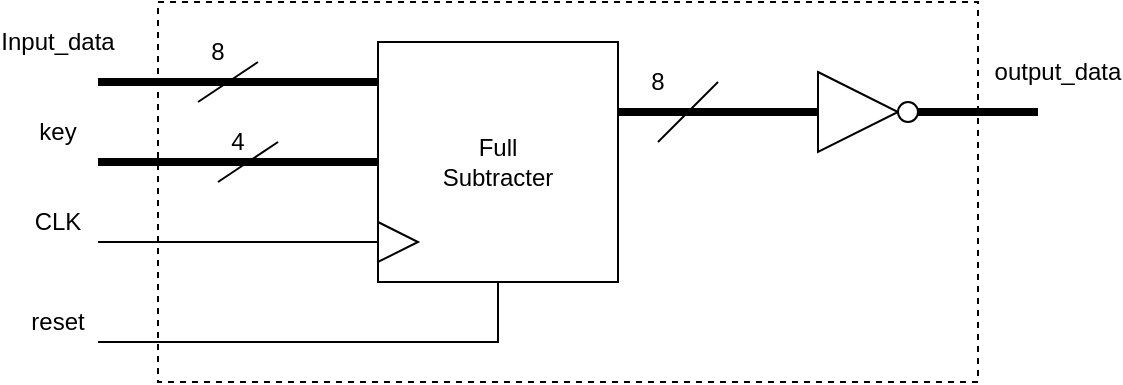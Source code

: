 <mxfile version="13.9.9" type="device"><diagram id="OuwY3hxhZIvYXkZpgvrR" name="Page-1"><mxGraphModel dx="768" dy="482" grid="1" gridSize="10" guides="1" tooltips="1" connect="1" arrows="1" fold="1" page="1" pageScale="1" pageWidth="850" pageHeight="1100" math="0" shadow="0"><root><mxCell id="0"/><mxCell id="1" parent="0"/><mxCell id="4ofkvxg5ysgsfTVG_jUP-27" value="" style="rounded=0;whiteSpace=wrap;html=1;fillColor=none;dashed=1;" vertex="1" parent="1"><mxGeometry x="140" y="140" width="410" height="190" as="geometry"/></mxCell><mxCell id="4ofkvxg5ysgsfTVG_jUP-1" value="Full&lt;br&gt;Subtracter" style="whiteSpace=wrap;html=1;aspect=fixed;" vertex="1" parent="1"><mxGeometry x="250" y="160" width="120" height="120" as="geometry"/></mxCell><mxCell id="4ofkvxg5ysgsfTVG_jUP-2" value="" style="line;strokeWidth=4;html=1;perimeter=backbonePerimeter;points=[];outlineConnect=0;" vertex="1" parent="1"><mxGeometry x="370" y="190" width="100" height="10" as="geometry"/></mxCell><mxCell id="4ofkvxg5ysgsfTVG_jUP-3" value="" style="triangle;whiteSpace=wrap;html=1;" vertex="1" parent="1"><mxGeometry x="470" y="175" width="40" height="40" as="geometry"/></mxCell><mxCell id="4ofkvxg5ysgsfTVG_jUP-4" value="" style="ellipse;whiteSpace=wrap;html=1;aspect=fixed;" vertex="1" parent="1"><mxGeometry x="510" y="190" width="10" height="10" as="geometry"/></mxCell><mxCell id="4ofkvxg5ysgsfTVG_jUP-8" value="" style="line;strokeWidth=4;html=1;perimeter=backbonePerimeter;points=[];outlineConnect=0;" vertex="1" parent="1"><mxGeometry x="520" y="190" width="60" height="10" as="geometry"/></mxCell><mxCell id="4ofkvxg5ysgsfTVG_jUP-9" value="" style="endArrow=none;html=1;" edge="1" parent="1"><mxGeometry width="50" height="50" relative="1" as="geometry"><mxPoint x="390" y="210" as="sourcePoint"/><mxPoint x="420" y="180" as="targetPoint"/></mxGeometry></mxCell><mxCell id="4ofkvxg5ysgsfTVG_jUP-10" value="8" style="text;html=1;strokeColor=none;fillColor=none;align=center;verticalAlign=middle;whiteSpace=wrap;rounded=0;" vertex="1" parent="1"><mxGeometry x="370" y="170" width="40" height="20" as="geometry"/></mxCell><mxCell id="4ofkvxg5ysgsfTVG_jUP-11" value="" style="line;strokeWidth=4;html=1;perimeter=backbonePerimeter;points=[];outlineConnect=0;" vertex="1" parent="1"><mxGeometry x="110" y="175" width="140" height="10" as="geometry"/></mxCell><mxCell id="4ofkvxg5ysgsfTVG_jUP-12" value="" style="line;strokeWidth=4;html=1;perimeter=backbonePerimeter;points=[];outlineConnect=0;" vertex="1" parent="1"><mxGeometry x="110" y="215" width="140" height="10" as="geometry"/></mxCell><mxCell id="4ofkvxg5ysgsfTVG_jUP-13" value="" style="triangle;whiteSpace=wrap;html=1;" vertex="1" parent="1"><mxGeometry x="250" y="250" width="20" height="20" as="geometry"/></mxCell><mxCell id="4ofkvxg5ysgsfTVG_jUP-15" value="" style="endArrow=none;html=1;entryX=0;entryY=0.5;entryDx=0;entryDy=0;" edge="1" parent="1" target="4ofkvxg5ysgsfTVG_jUP-13"><mxGeometry width="50" height="50" relative="1" as="geometry"><mxPoint x="110" y="260" as="sourcePoint"/><mxPoint x="360" y="230" as="targetPoint"/></mxGeometry></mxCell><mxCell id="4ofkvxg5ysgsfTVG_jUP-17" value="" style="endArrow=none;html=1;rounded=0;" edge="1" parent="1"><mxGeometry width="50" height="50" relative="1" as="geometry"><mxPoint x="310" y="280" as="sourcePoint"/><mxPoint x="110" y="310" as="targetPoint"/><Array as="points"><mxPoint x="310" y="310"/></Array></mxGeometry></mxCell><mxCell id="4ofkvxg5ysgsfTVG_jUP-18" value="" style="endArrow=none;html=1;" edge="1" parent="1"><mxGeometry width="50" height="50" relative="1" as="geometry"><mxPoint x="160" y="190" as="sourcePoint"/><mxPoint x="190" y="170" as="targetPoint"/></mxGeometry></mxCell><mxCell id="4ofkvxg5ysgsfTVG_jUP-19" value="" style="endArrow=none;html=1;" edge="1" parent="1"><mxGeometry width="50" height="50" relative="1" as="geometry"><mxPoint x="170" y="230" as="sourcePoint"/><mxPoint x="200" y="210" as="targetPoint"/></mxGeometry></mxCell><mxCell id="4ofkvxg5ysgsfTVG_jUP-20" value="8" style="text;html=1;strokeColor=none;fillColor=none;align=center;verticalAlign=middle;whiteSpace=wrap;rounded=0;" vertex="1" parent="1"><mxGeometry x="150" y="155" width="40" height="20" as="geometry"/></mxCell><mxCell id="4ofkvxg5ysgsfTVG_jUP-21" value="4" style="text;html=1;strokeColor=none;fillColor=none;align=center;verticalAlign=middle;whiteSpace=wrap;rounded=0;" vertex="1" parent="1"><mxGeometry x="160" y="200" width="40" height="20" as="geometry"/></mxCell><mxCell id="4ofkvxg5ysgsfTVG_jUP-22" value="Input_data" style="text;html=1;strokeColor=none;fillColor=none;align=center;verticalAlign=middle;whiteSpace=wrap;rounded=0;" vertex="1" parent="1"><mxGeometry x="70" y="150" width="40" height="20" as="geometry"/></mxCell><mxCell id="4ofkvxg5ysgsfTVG_jUP-23" value="key" style="text;html=1;strokeColor=none;fillColor=none;align=center;verticalAlign=middle;whiteSpace=wrap;rounded=0;" vertex="1" parent="1"><mxGeometry x="70" y="195" width="40" height="20" as="geometry"/></mxCell><mxCell id="4ofkvxg5ysgsfTVG_jUP-24" value="CLK" style="text;html=1;strokeColor=none;fillColor=none;align=center;verticalAlign=middle;whiteSpace=wrap;rounded=0;" vertex="1" parent="1"><mxGeometry x="70" y="240" width="40" height="20" as="geometry"/></mxCell><mxCell id="4ofkvxg5ysgsfTVG_jUP-25" value="reset" style="text;html=1;strokeColor=none;fillColor=none;align=center;verticalAlign=middle;whiteSpace=wrap;rounded=0;" vertex="1" parent="1"><mxGeometry x="70" y="290" width="40" height="20" as="geometry"/></mxCell><mxCell id="4ofkvxg5ysgsfTVG_jUP-26" value="output_data" style="text;html=1;strokeColor=none;fillColor=none;align=center;verticalAlign=middle;whiteSpace=wrap;rounded=0;" vertex="1" parent="1"><mxGeometry x="570" y="165" width="40" height="20" as="geometry"/></mxCell></root></mxGraphModel></diagram></mxfile>